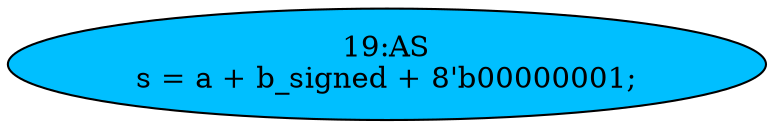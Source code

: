 strict digraph "" {
	node [label="\N"];
	"19:AS"	[ast="<pyverilog.vparser.ast.Assign object at 0x7f4b59d684d0>",
		def_var="['s']",
		fillcolor=deepskyblue,
		label="19:AS
s = a + b_signed + 8'b00000001;",
		statements="[]",
		style=filled,
		typ=Assign,
		use_var="['a', 'b_signed']"];
}
